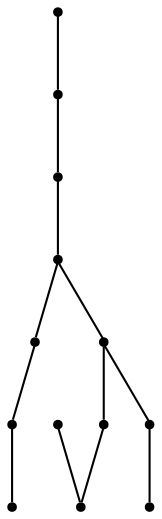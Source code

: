 graph {
  node [shape=point,comment="{\"directed\":false,\"doi\":\"10.4230/LIPIcs.GD.2024.32\",\"figure\":\"14 (1)\"}"]

  v0 [pos="680.6419265383622,803.0257588512621"]
  v1 [pos="721.3038114636396,681.0694855966933"]
  v2 [pos="639.9114217409674,681.1303957657103"]
  v3 [pos="639.9114217409676,803.0867961813835"]
  v4 [pos="680.6419265383622,681.0618559304281"]
  v5 [pos="599.3181566878075,681.0618559304281"]
  v6 [pos="558.6563353583338,803.0182563461015"]
  v7 [pos="599.2496004114937,803.0867961813835"]
  v8 [pos="558.5877154862164,681.1303957657102"]
  v9 [pos="517.99442658463,681.0618559304281"]
  v10 [pos="517.9258385104145,803.0867961813835"]
  v11 [pos="477.2639535851372,803.0867961813835"]
  v12 [pos="477.2639535851372,681.1380254319754"]

  v0 -- v1 [id="-1",pos="680.6419265383622,803.0257588512621 721.3038114636396,681.0694855966933 721.3038114636396,681.0694855966933 721.3038114636396,681.0694855966933"]
  v12 -- v10 [id="-2",pos="477.2639535851372,681.1380254319754 517.9258385104145,803.0867961813835 517.9258385104145,803.0867961813835 517.9258385104145,803.0867961813835"]
  v11 -- v9 [id="-3",pos="477.2639535851372,803.0867961813835 517.99442658463,681.0618559304281 517.99442658463,681.0618559304281 517.99442658463,681.0618559304281"]
  v10 -- v8 [id="-4",pos="517.9258385104145,803.0867961813835 558.5877154862164,681.1303957657102 558.5877154862164,681.1303957657102 558.5877154862164,681.1303957657102"]
  v6 -- v9 [id="-5",pos="558.6563353583338,803.0182563461015 517.99442658463,681.0618559304281 517.99442658463,681.0618559304281 517.99442658463,681.0618559304281"]
  v8 -- v7 [id="-6",pos="558.5877154862164,681.1303957657102 599.2496004114937,803.0867961813835 599.2496004114937,803.0867961813835 599.2496004114937,803.0867961813835"]
  v7 -- v5 [id="-7",pos="599.2496004114937,803.0867961813835 599.3181566878075,681.0618559304281 599.3181566878075,681.0618559304281 599.3181566878075,681.0618559304281"]
  v7 -- v2 [id="-8",pos="599.2496004114937,803.0867961813835 639.9114217409674,681.1303957657103 639.9114217409674,681.1303957657103 639.9114217409674,681.1303957657103"]
  v5 -- v3 [id="-9",pos="599.3181566878075,681.0618559304281 639.9114217409676,803.0867961813835 639.9114217409676,803.0867961813835 639.9114217409676,803.0867961813835"]
  v5 -- v6 [id="-10",pos="599.3181566878075,681.0618559304281 558.6563353583338,803.0182563461015 558.6563353583338,803.0182563461015 558.6563353583338,803.0182563461015"]
  v3 -- v4 [id="-11",pos="639.9114217409676,803.0867961813835 680.6419265383622,681.0618559304281 680.6419265383622,681.0618559304281 680.6419265383622,681.0618559304281"]
  v2 -- v0 [id="-12",pos="639.9114217409674,681.1303957657103 680.6419265383622,803.0257588512621 680.6419265383622,803.0257588512621 680.6419265383622,803.0257588512621"]
}